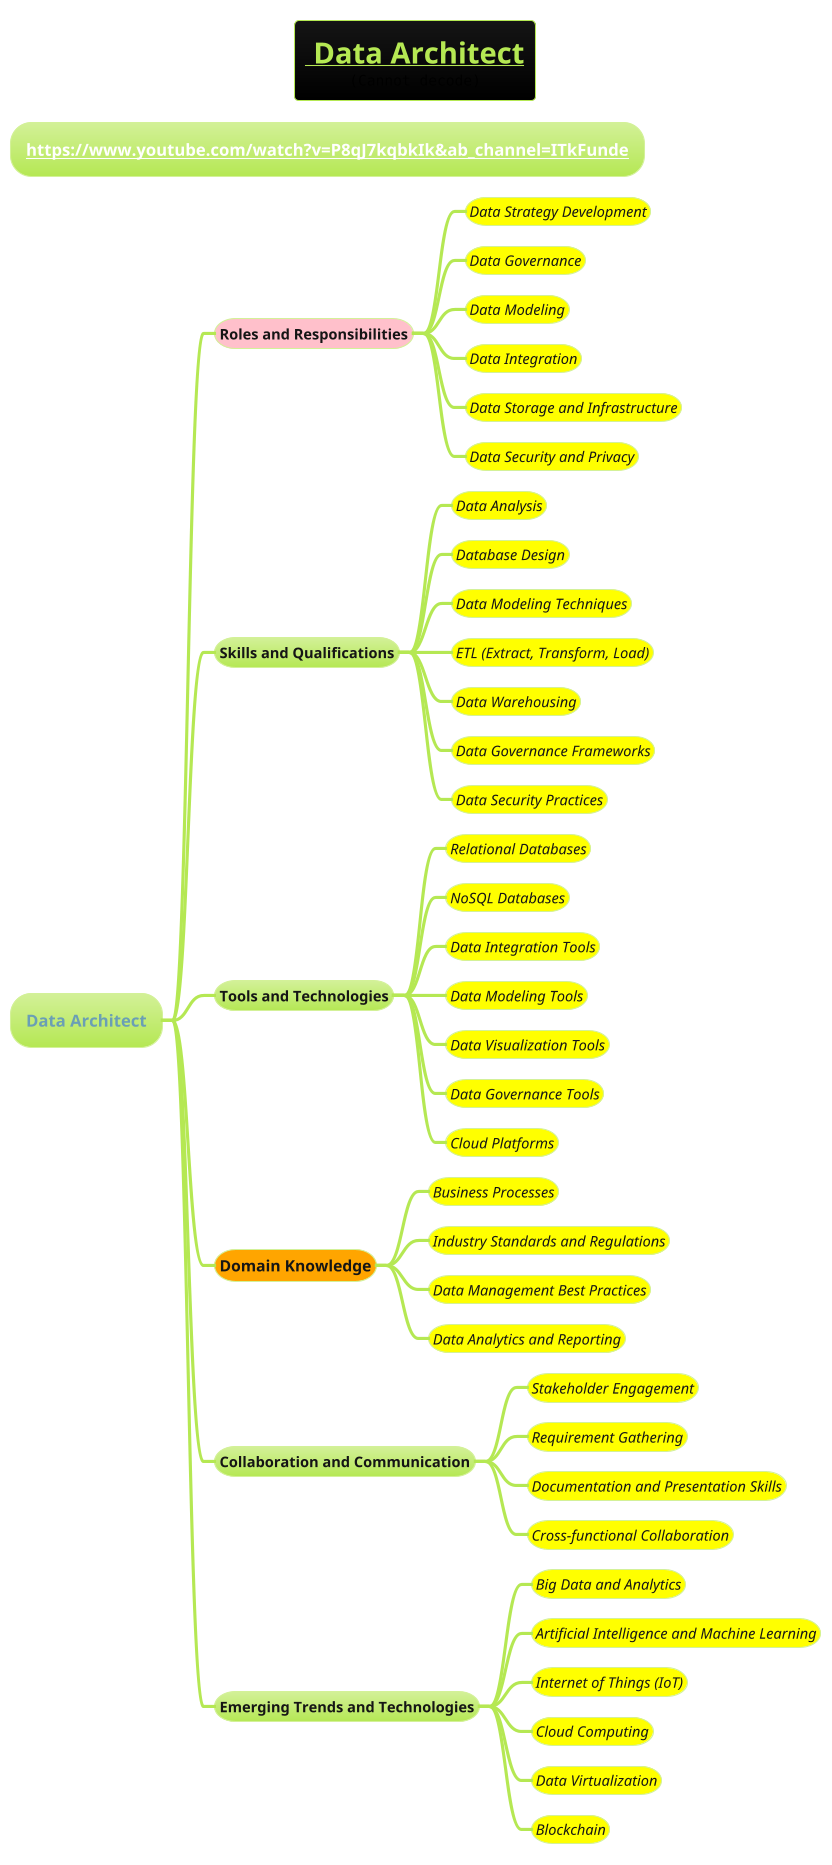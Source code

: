 @startmindmap
title =__ Data Architect__\n<img:images/img_1.png{scale=.7}>
!theme hacker

* **[[https://www.youtube.com/watch?v=P8qJ7kqbkIk&ab_channel=ITkFunde]]**

* Data Architect
**[#pink] **Roles and Responsibilities**
***[#yellow] <i><size:14>Data Strategy Development
***[#yellow] <i><size:14>Data Governance
***[#yellow] <i><size:14>Data Modeling
***[#yellow] <i><size:14>Data Integration
***[#yellow] <i><size:14>Data Storage and Infrastructure
***[#yellow] <i><size:14>Data Security and Privacy
** Skills and Qualifications
***[#yellow] <i><size:14>Data Analysis
***[#yellow] <i><size:14>Database Design
***[#yellow] <i><size:14>Data Modeling Techniques
***[#yellow] <i><size:14>ETL (Extract, Transform, Load)
***[#yellow] <i><size:14>Data Warehousing
***[#yellow] <i><size:14>Data Governance Frameworks
***[#yellow] <i><size:14>Data Security Practices
** Tools and Technologies
***[#yellow] <i><size:14>Relational Databases
***[#yellow] <i><size:14>NoSQL Databases
***[#yellow] <i><size:14>Data Integration Tools
***[#yellow] <i><size:14>Data Modeling Tools
***[#yellow] <i><size:14>Data Visualization Tools
***[#yellow] <i><size:14>Data Governance Tools
***[#yellow] <i><size:14>Cloud Platforms
**[#orange] ===Domain Knowledge
***[#yellow] <i><size:14>Business Processes
***[#yellow] <i><size:14>Industry Standards and Regulations
***[#yellow] <i><size:14>Data Management Best Practices
***[#yellow] <i><size:14>Data Analytics and Reporting
** Collaboration and Communication
***[#yellow] <i><size:14>Stakeholder Engagement
***[#yellow] <i><size:14>Requirement Gathering
***[#yellow] <i><size:14>Documentation and Presentation Skills
***[#yellow] <i><size:14>Cross-functional Collaboration
** Emerging Trends and Technologies
***[#yellow] <i><size:14>Big Data and Analytics
***[#yellow] <i><size:14>Artificial Intelligence and Machine Learning
***[#yellow] <i><size:14>Internet of Things (IoT)
***[#yellow] <i><size:14>Cloud Computing
***[#yellow] <i><size:14>Data Virtualization
***[#yellow] <i><size:14>Blockchain
@endmindmap
